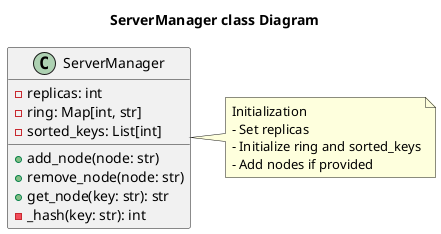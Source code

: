 @startuml

title ServerManager class Diagram

!define RECTANGLE class

RECTANGLE ServerManager {
    +add_node(node: str)
    +remove_node(node: str)
    +get_node(key: str): str
    -_hash(key: str): int
}

ServerManager : -replicas: int
ServerManager : -ring: Map[int, str]
ServerManager : -sorted_keys: List[int]

note right of ServerManager : Initialization\n- Set replicas\n- Initialize ring and sorted_keys\n- Add nodes if provided
@enduml
